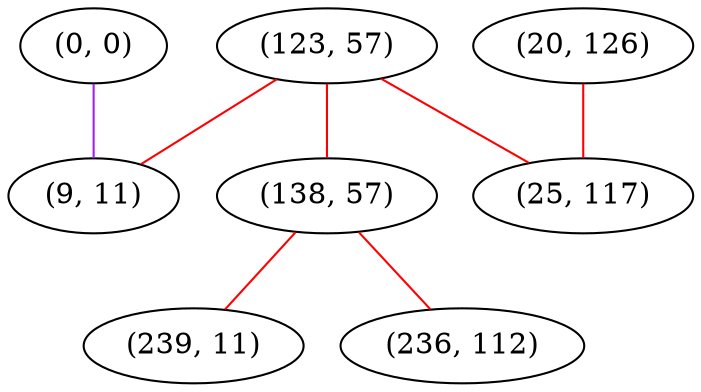 graph "" {
"(0, 0)";
"(123, 57)";
"(20, 126)";
"(138, 57)";
"(239, 11)";
"(9, 11)";
"(236, 112)";
"(25, 117)";
"(0, 0)" -- "(9, 11)"  [color=purple, key=0, weight=4];
"(123, 57)" -- "(25, 117)"  [color=red, key=0, weight=1];
"(123, 57)" -- "(9, 11)"  [color=red, key=0, weight=1];
"(123, 57)" -- "(138, 57)"  [color=red, key=0, weight=1];
"(20, 126)" -- "(25, 117)"  [color=red, key=0, weight=1];
"(138, 57)" -- "(239, 11)"  [color=red, key=0, weight=1];
"(138, 57)" -- "(236, 112)"  [color=red, key=0, weight=1];
}
